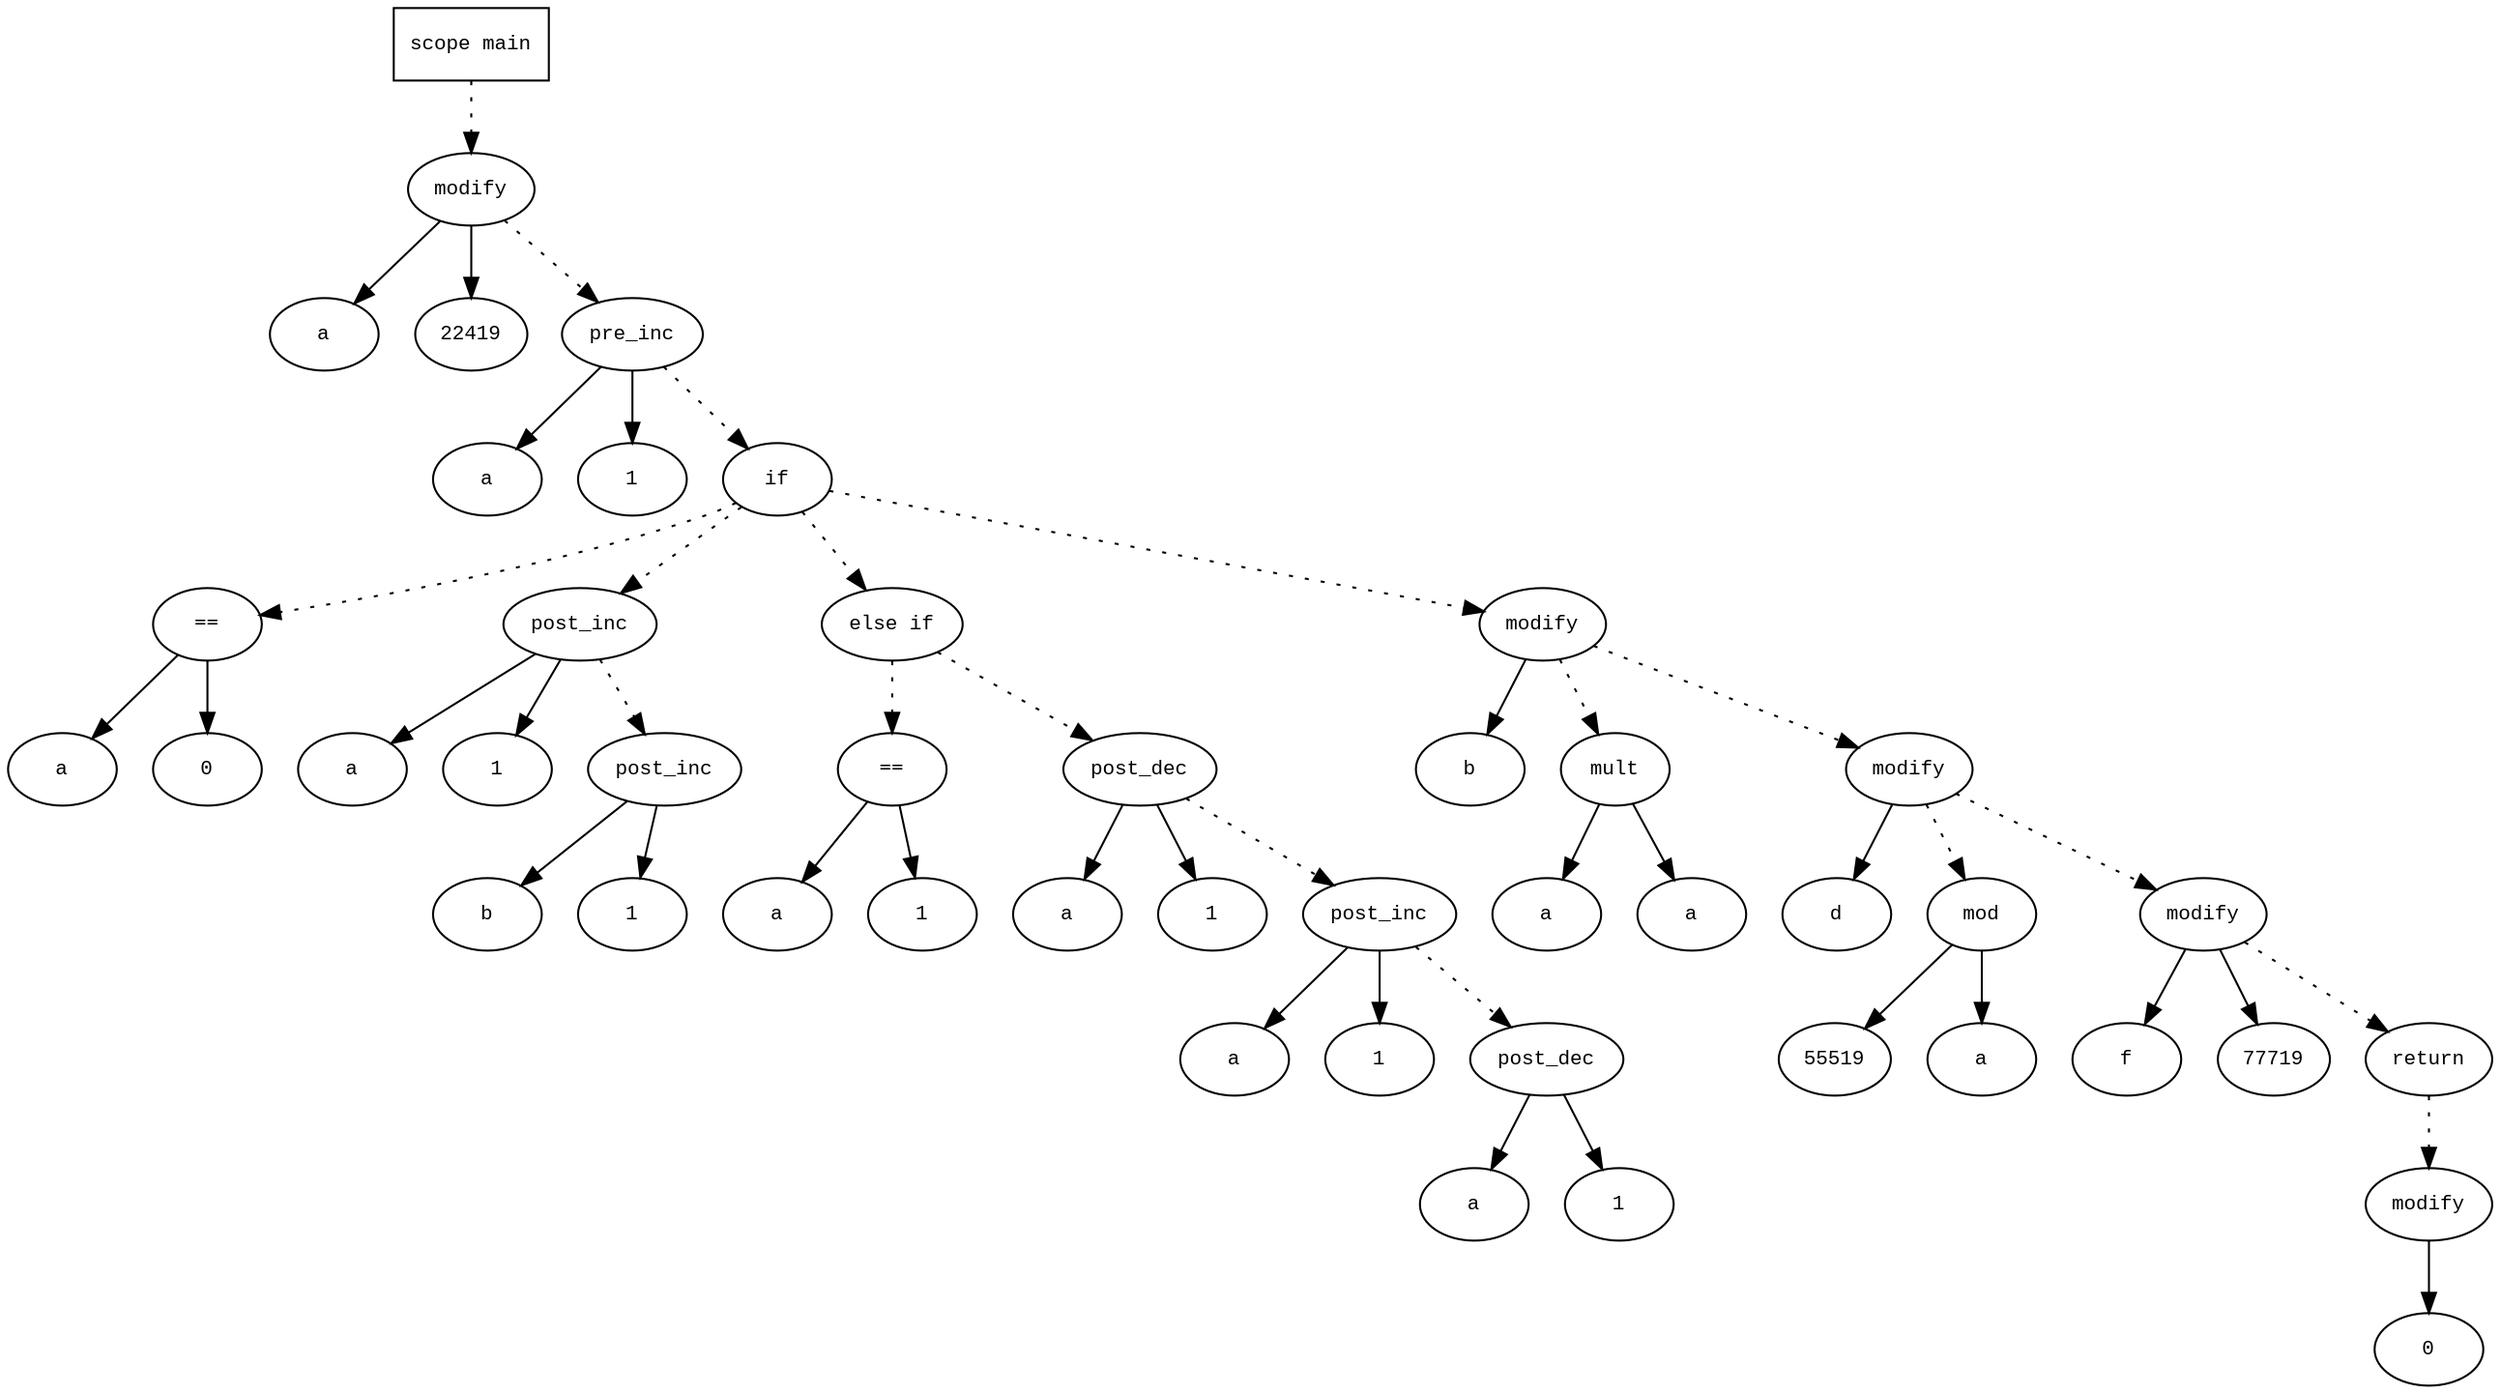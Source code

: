 digraph AST {
  graph [fontname="Times New Roman",fontsize=10];
  node  [fontname="Courier New",fontsize=10];
  edge  [fontname="Times New Roman",fontsize=10];

  node1 [label="scope main",shape=box];
  node2 [label="modify",shape=ellipse];
  node3 [label="a",shape=ellipse];
  node2 -> node3;
  node4 [label="22419",shape=ellipse];
  node2 -> node4;
  node1 -> node2 [style=dotted];
  node5 [label="pre_inc",shape=ellipse];
  node6 [label="a",shape=ellipse];
  node5 -> node6;
  node7 [label="1",shape=ellipse];
  node5 -> node7;
  node2 -> node5 [style=dotted];
  node8 [label="if",shape=ellipse];
  node5 -> node8 [style=dotted];
  node9 [label="==",shape=ellipse];
  node10 [label="a",shape=ellipse];
  node9 -> node10;
  node11 [label="0",shape=ellipse];
  node9 -> node11;
  node8 -> node9 [style=dotted];
  node12 [label="post_inc",shape=ellipse];
  node13 [label="a",shape=ellipse];
  node12 -> node13;
  node14 [label="1",shape=ellipse];
  node12 -> node14;
  node8 -> node12 [style=dotted];
  node15 [label="post_inc",shape=ellipse];
  node16 [label="b",shape=ellipse];
  node15 -> node16;
  node17 [label="1",shape=ellipse];
  node15 -> node17;
  node12 -> node15 [style=dotted];
  node18 [label="else if",shape=ellipse];
  node8 -> node18 [style=dotted];
  node19 [label="==",shape=ellipse];
  node20 [label="a",shape=ellipse];
  node19 -> node20;
  node21 [label="1",shape=ellipse];
  node19 -> node21;
  node18 -> node19 [style=dotted];
  node22 [label="post_dec",shape=ellipse];
  node23 [label="a",shape=ellipse];
  node22 -> node23;
  node24 [label="1",shape=ellipse];
  node22 -> node24;
  node18 -> node22 [style=dotted];
  node25 [label="post_inc",shape=ellipse];
  node26 [label="a",shape=ellipse];
  node25 -> node26;
  node27 [label="1",shape=ellipse];
  node25 -> node27;
  node22 -> node25 [style=dotted];
  node28 [label="post_dec",shape=ellipse];
  node29 [label="a",shape=ellipse];
  node28 -> node29;
  node30 [label="1",shape=ellipse];
  node28 -> node30;
  node25 -> node28 [style=dotted];
  node31 [label="modify",shape=ellipse];
  node32 [label="b",shape=ellipse];
  node31 -> node32;
  node33 [label="mult",shape=ellipse];
  node34 [label="a",shape=ellipse];
  node33 -> node34;
  node35 [label="a",shape=ellipse];
  node33 -> node35;
  node31 -> node33 [style=dotted];
  node8 -> node31 [style=dotted];
  node36 [label="modify",shape=ellipse];
  node37 [label="d",shape=ellipse];
  node36 -> node37;
  node38 [label="mod",shape=ellipse];
  node39 [label="55519",shape=ellipse];
  node38 -> node39;
  node40 [label="a",shape=ellipse];
  node38 -> node40;
  node36 -> node38 [style=dotted];
  node31 -> node36 [style=dotted];
  node41 [label="modify",shape=ellipse];
  node42 [label="f",shape=ellipse];
  node41 -> node42;
  node43 [label="77719",shape=ellipse];
  node41 -> node43;
  node36 -> node41 [style=dotted];
  node44 [label="return",shape=ellipse];
  node45 [label="modify",shape=ellipse];
  node46 [label="0",shape=ellipse];
  node45 -> node46;
  node44 -> node45 [style=dotted];
  node41 -> node44 [style=dotted];
} 